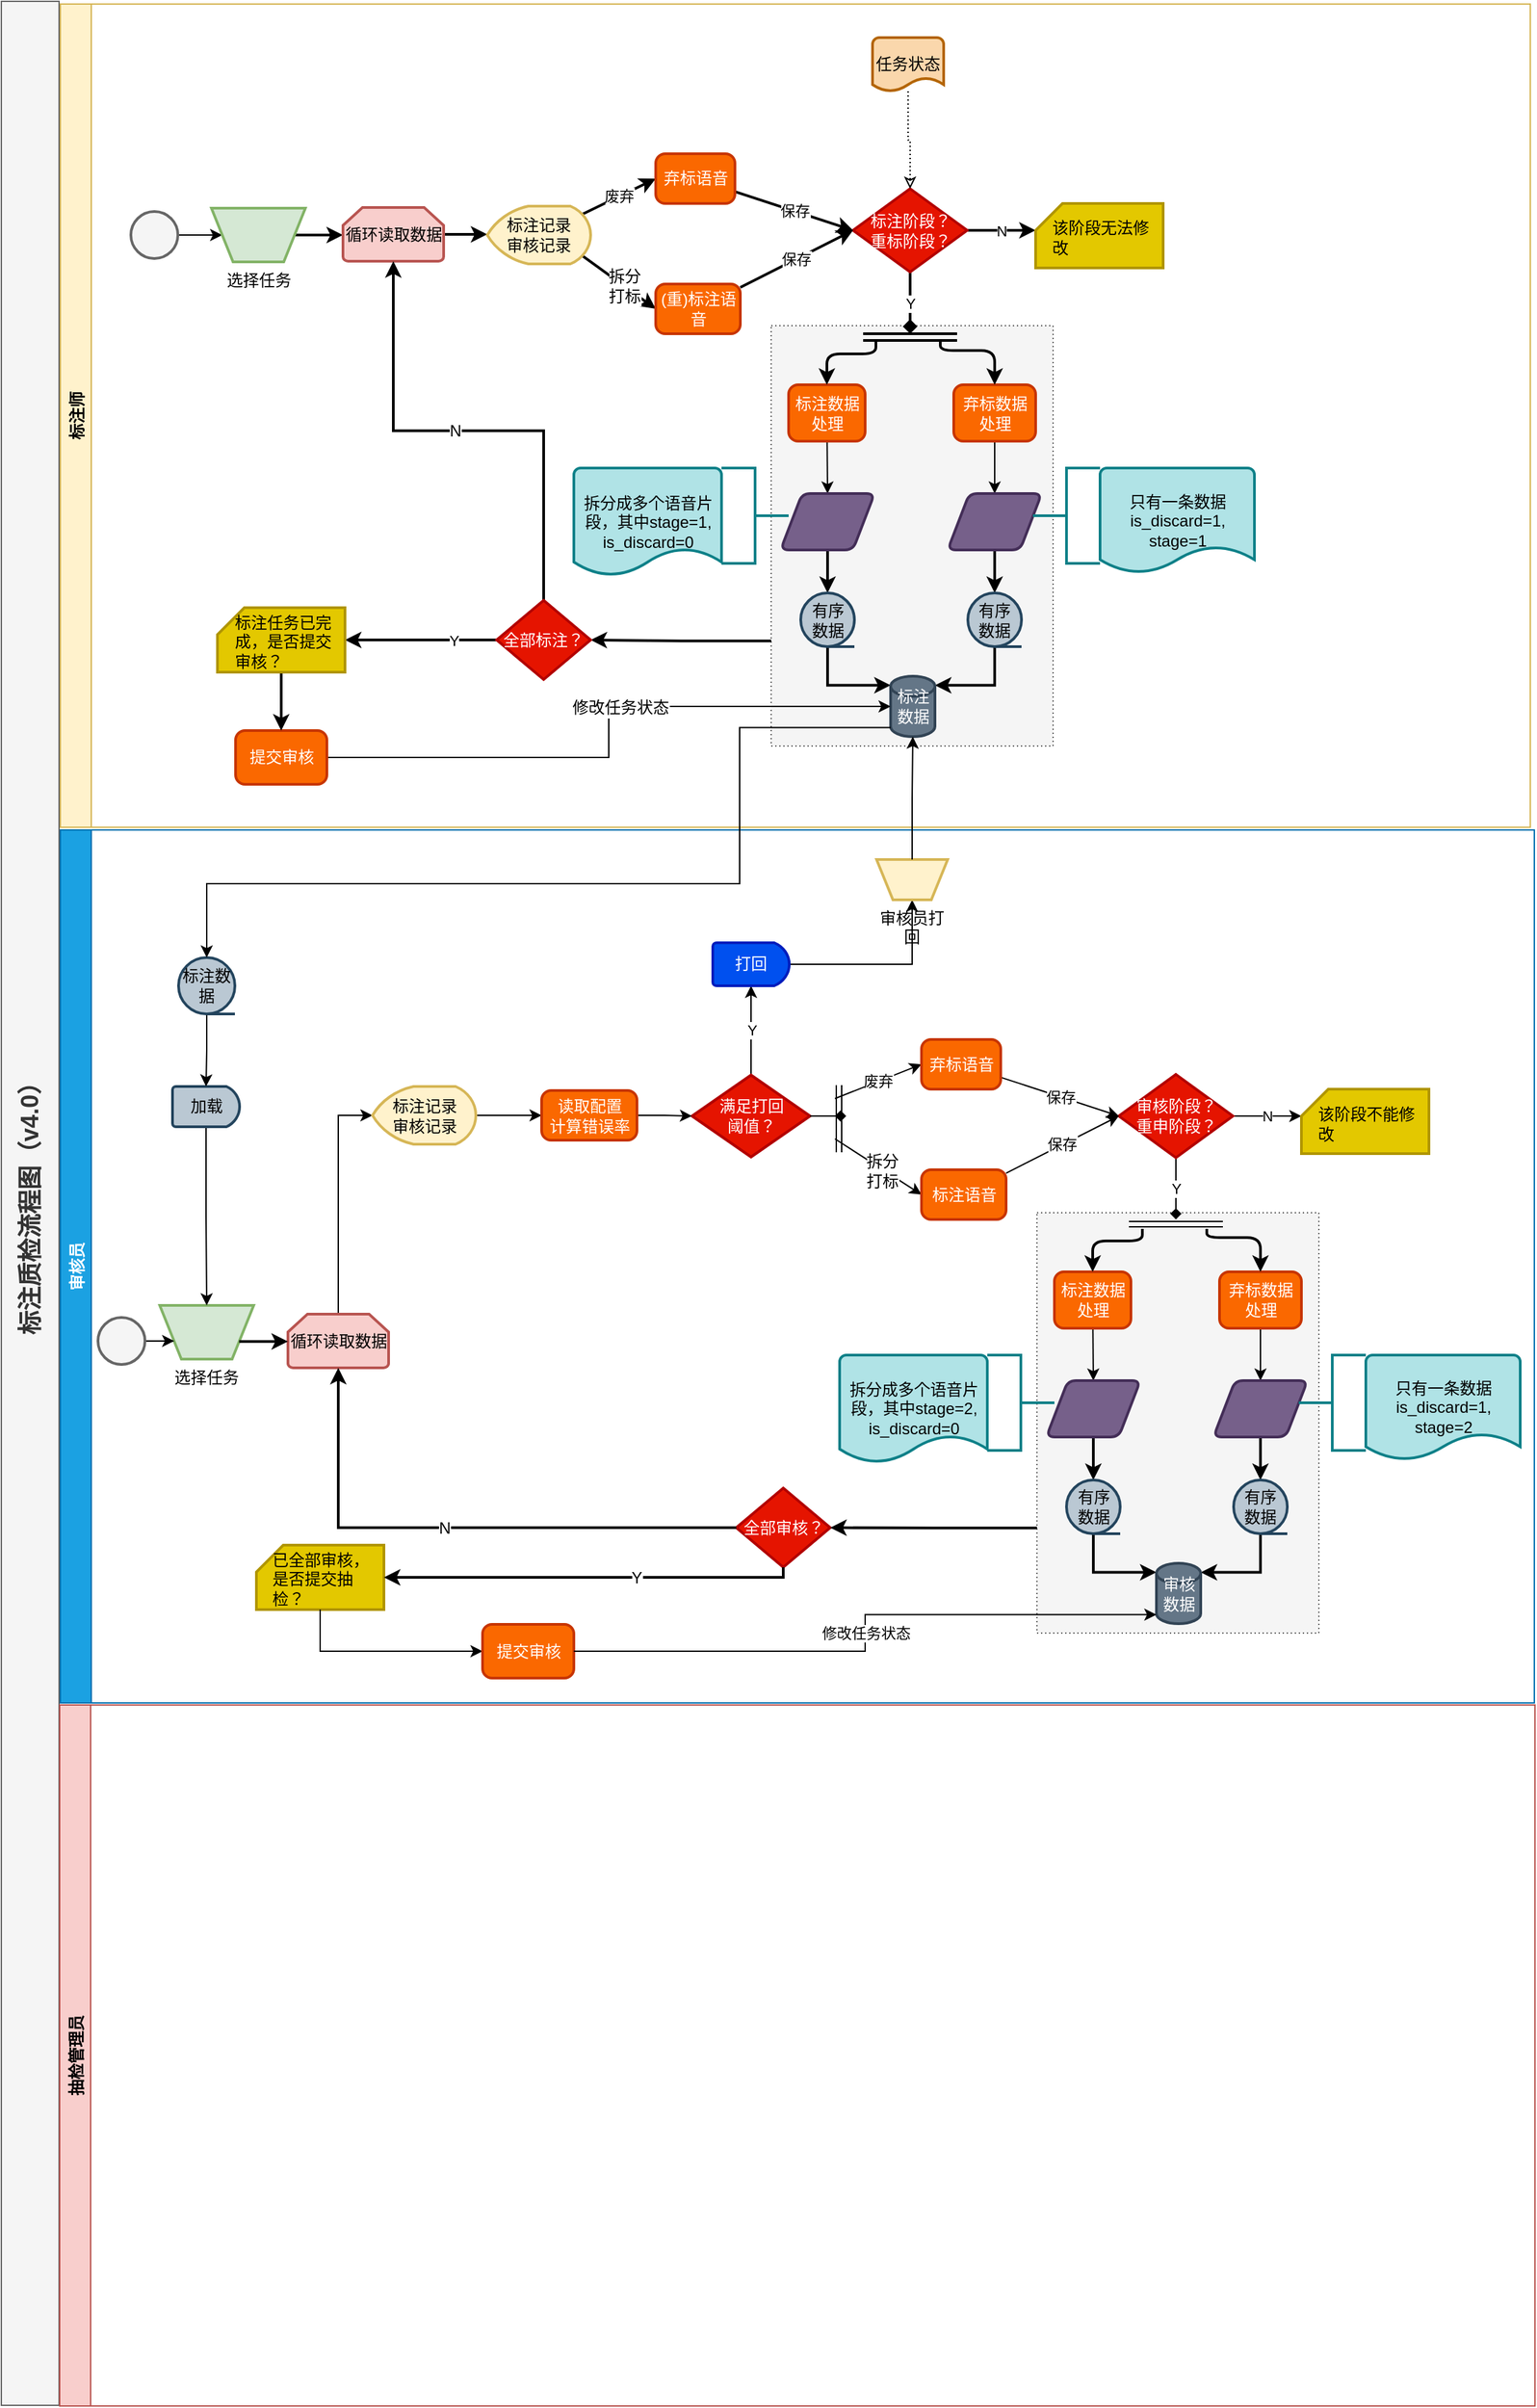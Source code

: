 <mxfile version="11.3.2" type="github" pages="1"><diagram id="u58Il5LebJj5SQy6znpF" name="第 1 页"><mxGraphModel dx="1412" dy="2069" grid="1" gridSize="10" guides="1" tooltips="1" connect="1" arrows="1" fold="1" page="1" pageScale="1" pageWidth="827" pageHeight="1169" math="0" shadow="0"><root><mxCell id="0"/><mxCell id="1" parent="0"/><mxCell id="zQAhxZt7NQ1w7nsfqlbU-1" value="标注师" style="swimlane;fillColor=#fff2cc;strokeColor=#d6b656;rotation=-90;" vertex="1" parent="1"><mxGeometry x="385" y="-326" width="613" height="1095" as="geometry"/></mxCell><mxCell id="zQAhxZt7NQ1w7nsfqlbU-2" value="" style="rounded=0;whiteSpace=wrap;html=1;fillColor=#f5f5f5;strokeColor=#666666;fontColor=#333333;dashed=1;dashPattern=1 2;" vertex="1" parent="zQAhxZt7NQ1w7nsfqlbU-1"><mxGeometry x="288.5" y="480.5" width="210" height="313" as="geometry"/></mxCell><mxCell id="zQAhxZt7NQ1w7nsfqlbU-3" style="edgeStyle=orthogonalEdgeStyle;rounded=0;orthogonalLoop=1;jettySize=auto;html=1;exitX=0;exitY=0.75;exitDx=0;exitDy=0;entryX=1;entryY=0.5;entryDx=0;entryDy=0;entryPerimeter=0;endArrow=classic;endFill=1;strokeWidth=2;" edge="1" parent="zQAhxZt7NQ1w7nsfqlbU-1" source="zQAhxZt7NQ1w7nsfqlbU-2" target="zQAhxZt7NQ1w7nsfqlbU-43"><mxGeometry relative="1" as="geometry"/></mxCell><mxCell id="zQAhxZt7NQ1w7nsfqlbU-4" style="edgeStyle=orthogonalEdgeStyle;rounded=0;orthogonalLoop=1;jettySize=auto;html=1;entryX=0;entryY=0.5;entryDx=0;entryDy=0;" edge="1" parent="zQAhxZt7NQ1w7nsfqlbU-1" source="zQAhxZt7NQ1w7nsfqlbU-5" target="zQAhxZt7NQ1w7nsfqlbU-10"><mxGeometry relative="1" as="geometry"/></mxCell><mxCell id="zQAhxZt7NQ1w7nsfqlbU-5" value="" style="strokeWidth=2;html=1;shape=mxgraph.flowchart.start_2;whiteSpace=wrap;rotation=-90;fillColor=#f5f5f5;strokeColor=#666666;fontColor=#333333;" vertex="1" parent="zQAhxZt7NQ1w7nsfqlbU-1"><mxGeometry x="-188.5" y="395.5" width="35" height="35" as="geometry"/></mxCell><mxCell id="zQAhxZt7NQ1w7nsfqlbU-6" style="rounded=0;orthogonalLoop=1;jettySize=auto;html=1;entryX=0;entryY=0.5;entryDx=0;entryDy=0;exitX=0.92;exitY=0.86;exitDx=0;exitDy=0;exitPerimeter=0;strokeWidth=2;" edge="1" parent="zQAhxZt7NQ1w7nsfqlbU-1" source="zQAhxZt7NQ1w7nsfqlbU-106" target="zQAhxZt7NQ1w7nsfqlbU-17"><mxGeometry relative="1" as="geometry"><mxPoint x="196" y="431.9" as="sourcePoint"/></mxGeometry></mxCell><mxCell id="zQAhxZt7NQ1w7nsfqlbU-7" value="拆分&lt;br&gt;打标" style="text;html=1;resizable=0;points=[];align=center;verticalAlign=middle;labelBackgroundColor=#ffffff;" vertex="1" connectable="0" parent="zQAhxZt7NQ1w7nsfqlbU-6"><mxGeometry x="-0.23" y="-1" relative="1" as="geometry"><mxPoint x="10" y="6.5" as="offset"/></mxGeometry></mxCell><mxCell id="zQAhxZt7NQ1w7nsfqlbU-8" value="废弃" style="edgeStyle=none;rounded=0;orthogonalLoop=1;jettySize=auto;html=1;exitX=0.92;exitY=0.14;exitDx=0;exitDy=0;entryX=0;entryY=0.5;entryDx=0;entryDy=0;exitPerimeter=0;strokeWidth=2;" edge="1" parent="zQAhxZt7NQ1w7nsfqlbU-1" source="zQAhxZt7NQ1w7nsfqlbU-106" target="zQAhxZt7NQ1w7nsfqlbU-19"><mxGeometry relative="1" as="geometry"><mxPoint x="197.5" y="412.5" as="sourcePoint"/></mxGeometry></mxCell><mxCell id="zQAhxZt7NQ1w7nsfqlbU-108" style="edgeStyle=orthogonalEdgeStyle;rounded=0;orthogonalLoop=1;jettySize=auto;html=1;exitX=1;exitY=0.5;exitDx=0;exitDy=0;entryX=0;entryY=0.5;entryDx=0;entryDy=0;entryPerimeter=0;strokeWidth=2;" edge="1" parent="zQAhxZt7NQ1w7nsfqlbU-1" source="zQAhxZt7NQ1w7nsfqlbU-10" target="zQAhxZt7NQ1w7nsfqlbU-38"><mxGeometry relative="1" as="geometry"/></mxCell><mxCell id="zQAhxZt7NQ1w7nsfqlbU-10" value="选择任务" style="verticalLabelPosition=bottom;verticalAlign=top;html=1;strokeWidth=2;shape=trapezoid;perimeter=trapezoidPerimeter;whiteSpace=wrap;size=0.23;arcSize=10;flipV=1;fillColor=#d5e8d4;rotation=0;strokeColor=#82b366;" vertex="1" parent="zQAhxZt7NQ1w7nsfqlbU-1"><mxGeometry x="-128.5" y="393" width="70" height="40" as="geometry"/></mxCell><mxCell id="zQAhxZt7NQ1w7nsfqlbU-11" value="N" style="edgeStyle=orthogonalEdgeStyle;rounded=0;orthogonalLoop=1;jettySize=auto;html=1;entryX=0;entryY=0;entryDx=0;entryDy=20;entryPerimeter=0;strokeWidth=2;" edge="1" parent="zQAhxZt7NQ1w7nsfqlbU-1" source="zQAhxZt7NQ1w7nsfqlbU-13" target="zQAhxZt7NQ1w7nsfqlbU-14"><mxGeometry relative="1" as="geometry"/></mxCell><mxCell id="zQAhxZt7NQ1w7nsfqlbU-12" value="Y" style="edgeStyle=none;rounded=0;orthogonalLoop=1;jettySize=auto;html=1;exitX=0.5;exitY=1;exitDx=0;exitDy=0;exitPerimeter=0;entryX=0.5;entryY=0;entryDx=0;entryDy=0;endArrow=diamond;endFill=1;strokeWidth=2;" edge="1" parent="zQAhxZt7NQ1w7nsfqlbU-1" source="zQAhxZt7NQ1w7nsfqlbU-13"><mxGeometry relative="1" as="geometry"><mxPoint x="392" y="486.5" as="targetPoint"/></mxGeometry></mxCell><mxCell id="zQAhxZt7NQ1w7nsfqlbU-13" value="标注阶段？&lt;br&gt;重标阶段？" style="strokeWidth=2;html=1;shape=mxgraph.flowchart.decision;whiteSpace=wrap;fillColor=#e51400;strokeColor=#B20000;fontColor=#ffffff;" vertex="1" parent="zQAhxZt7NQ1w7nsfqlbU-1"><mxGeometry x="349.5" y="378.5" width="85" height="62" as="geometry"/></mxCell><mxCell id="zQAhxZt7NQ1w7nsfqlbU-14" value="" style="verticalLabelPosition=bottom;verticalAlign=top;html=1;strokeWidth=2;shape=card;whiteSpace=wrap;size=20;arcSize=12;fillColor=#e3c800;strokeColor=#B09500;fontColor=#ffffff;" vertex="1" parent="zQAhxZt7NQ1w7nsfqlbU-1"><mxGeometry x="485.5" y="389.5" width="95" height="48" as="geometry"/></mxCell><mxCell id="zQAhxZt7NQ1w7nsfqlbU-15" value="该阶段无法修改" style="text;html=1;strokeColor=none;fillColor=none;align=left;verticalAlign=middle;whiteSpace=wrap;rounded=0;" vertex="1" parent="zQAhxZt7NQ1w7nsfqlbU-1"><mxGeometry x="495.5" y="405" width="75" height="20" as="geometry"/></mxCell><mxCell id="zQAhxZt7NQ1w7nsfqlbU-16" value="保存" style="edgeStyle=none;rounded=0;orthogonalLoop=1;jettySize=auto;html=1;entryX=0;entryY=0.5;entryDx=0;entryDy=0;entryPerimeter=0;strokeWidth=2;" edge="1" parent="zQAhxZt7NQ1w7nsfqlbU-1" source="zQAhxZt7NQ1w7nsfqlbU-17" target="zQAhxZt7NQ1w7nsfqlbU-13"><mxGeometry relative="1" as="geometry"/></mxCell><mxCell id="zQAhxZt7NQ1w7nsfqlbU-17" value="(重)标注语音" style="rounded=1;whiteSpace=wrap;html=1;absoluteArcSize=1;arcSize=14;strokeWidth=2;fillColor=#fa6800;strokeColor=#C73500;fontColor=#ffffff;" vertex="1" parent="zQAhxZt7NQ1w7nsfqlbU-1"><mxGeometry x="202.5" y="449.5" width="63" height="37" as="geometry"/></mxCell><mxCell id="zQAhxZt7NQ1w7nsfqlbU-18" value="保存" style="edgeStyle=none;rounded=0;orthogonalLoop=1;jettySize=auto;html=1;entryX=0;entryY=0.5;entryDx=0;entryDy=0;entryPerimeter=0;strokeWidth=2;" edge="1" parent="zQAhxZt7NQ1w7nsfqlbU-1" source="zQAhxZt7NQ1w7nsfqlbU-19" target="zQAhxZt7NQ1w7nsfqlbU-13"><mxGeometry relative="1" as="geometry"><mxPoint x="342.5" y="405.5" as="targetPoint"/></mxGeometry></mxCell><mxCell id="zQAhxZt7NQ1w7nsfqlbU-19" value="弃标语音" style="rounded=1;whiteSpace=wrap;html=1;absoluteArcSize=1;arcSize=14;strokeWidth=2;fillColor=#fa6800;strokeColor=#C73500;fontColor=#ffffff;" vertex="1" parent="zQAhxZt7NQ1w7nsfqlbU-1"><mxGeometry x="202.5" y="352.5" width="59" height="37" as="geometry"/></mxCell><mxCell id="zQAhxZt7NQ1w7nsfqlbU-20" value="" style="shape=link;html=1;strokeWidth=2;" edge="1" parent="zQAhxZt7NQ1w7nsfqlbU-1"><mxGeometry width="50" height="50" relative="1" as="geometry"><mxPoint x="357" y="489" as="sourcePoint"/><mxPoint x="427" y="489" as="targetPoint"/></mxGeometry></mxCell><mxCell id="zQAhxZt7NQ1w7nsfqlbU-21" style="edgeStyle=none;rounded=0;orthogonalLoop=1;jettySize=auto;html=1;entryX=0.5;entryY=0;entryDx=0;entryDy=0;endArrow=classic;endFill=1;" edge="1" parent="zQAhxZt7NQ1w7nsfqlbU-1" source="zQAhxZt7NQ1w7nsfqlbU-22" target="zQAhxZt7NQ1w7nsfqlbU-26"><mxGeometry relative="1" as="geometry"/></mxCell><mxCell id="zQAhxZt7NQ1w7nsfqlbU-22" value="标注数据处理" style="rounded=1;whiteSpace=wrap;html=1;absoluteArcSize=1;arcSize=14;strokeWidth=2;fillColor=#fa6800;strokeColor=#C73500;fontColor=#ffffff;" vertex="1" parent="zQAhxZt7NQ1w7nsfqlbU-1"><mxGeometry x="301.5" y="524.5" width="57" height="42" as="geometry"/></mxCell><mxCell id="zQAhxZt7NQ1w7nsfqlbU-23" style="edgeStyle=none;rounded=0;orthogonalLoop=1;jettySize=auto;html=1;entryX=0.5;entryY=0;entryDx=0;entryDy=0;endArrow=classic;endFill=1;" edge="1" parent="zQAhxZt7NQ1w7nsfqlbU-1" source="zQAhxZt7NQ1w7nsfqlbU-24" target="zQAhxZt7NQ1w7nsfqlbU-28"><mxGeometry relative="1" as="geometry"/></mxCell><mxCell id="zQAhxZt7NQ1w7nsfqlbU-24" value="弃标数据处理" style="rounded=1;whiteSpace=wrap;html=1;absoluteArcSize=1;arcSize=14;strokeWidth=2;fillColor=#fa6800;strokeColor=#C73500;fontColor=#ffffff;" vertex="1" parent="zQAhxZt7NQ1w7nsfqlbU-1"><mxGeometry x="424.5" y="524.5" width="61" height="42" as="geometry"/></mxCell><mxCell id="zQAhxZt7NQ1w7nsfqlbU-25" style="edgeStyle=orthogonalEdgeStyle;rounded=0;orthogonalLoop=1;jettySize=auto;html=1;endArrow=classic;endFill=1;strokeWidth=2;" edge="1" parent="zQAhxZt7NQ1w7nsfqlbU-1" source="zQAhxZt7NQ1w7nsfqlbU-26" target="zQAhxZt7NQ1w7nsfqlbU-34"><mxGeometry relative="1" as="geometry"/></mxCell><mxCell id="zQAhxZt7NQ1w7nsfqlbU-26" value="" style="verticalLabelPosition=bottom;verticalAlign=top;html=1;strokeWidth=2;shape=parallelogram;perimeter=parallelogramPerimeter;whiteSpace=wrap;rounded=1;arcSize=12;size=0.23;fillColor=#76608a;strokeColor=#432D57;fontColor=#ffffff;" vertex="1" parent="zQAhxZt7NQ1w7nsfqlbU-1"><mxGeometry x="295.5" y="605.5" width="70" height="42" as="geometry"/></mxCell><mxCell id="zQAhxZt7NQ1w7nsfqlbU-27" style="edgeStyle=orthogonalEdgeStyle;rounded=0;orthogonalLoop=1;jettySize=auto;html=1;endArrow=classic;endFill=1;strokeWidth=2;" edge="1" parent="zQAhxZt7NQ1w7nsfqlbU-1" source="zQAhxZt7NQ1w7nsfqlbU-28" target="zQAhxZt7NQ1w7nsfqlbU-36"><mxGeometry relative="1" as="geometry"/></mxCell><mxCell id="zQAhxZt7NQ1w7nsfqlbU-28" value="" style="verticalLabelPosition=bottom;verticalAlign=top;html=1;strokeWidth=2;shape=parallelogram;perimeter=parallelogramPerimeter;whiteSpace=wrap;rounded=1;arcSize=12;size=0.23;fillColor=#76608a;strokeColor=#432D57;fontColor=#ffffff;" vertex="1" parent="zQAhxZt7NQ1w7nsfqlbU-1"><mxGeometry x="420" y="605.5" width="70" height="42" as="geometry"/></mxCell><mxCell id="zQAhxZt7NQ1w7nsfqlbU-29" value="" style="strokeWidth=2;html=1;shape=mxgraph.flowchart.annotation_2;align=left;pointerEvents=1;fillColor=#b0e3e6;strokeColor=#0e8088;" vertex="1" parent="zQAhxZt7NQ1w7nsfqlbU-1"><mxGeometry x="483.5" y="586.5" width="50" height="71" as="geometry"/></mxCell><mxCell id="zQAhxZt7NQ1w7nsfqlbU-30" value="只有一条数据&lt;br&gt;is_discard=1,&lt;br&gt;stage=1" style="strokeWidth=2;html=1;shape=mxgraph.flowchart.document2;whiteSpace=wrap;size=0.25;fillColor=#b0e3e6;strokeColor=#0e8088;" vertex="1" parent="zQAhxZt7NQ1w7nsfqlbU-1"><mxGeometry x="533.5" y="586.5" width="115" height="78" as="geometry"/></mxCell><mxCell id="zQAhxZt7NQ1w7nsfqlbU-31" value="" style="strokeWidth=2;html=1;shape=mxgraph.flowchart.annotation_2;align=left;pointerEvents=1;fillColor=#b0e3e6;rotation=180;strokeColor=#0e8088;" vertex="1" parent="zQAhxZt7NQ1w7nsfqlbU-1"><mxGeometry x="251.5" y="586.5" width="50" height="71" as="geometry"/></mxCell><mxCell id="zQAhxZt7NQ1w7nsfqlbU-32" value="拆分成多个语音片段，其中stage=1,&lt;br&gt;is_discard=0" style="strokeWidth=2;html=1;shape=mxgraph.flowchart.document2;whiteSpace=wrap;size=0.25;fillColor=#b0e3e6;strokeColor=#0e8088;" vertex="1" parent="zQAhxZt7NQ1w7nsfqlbU-1"><mxGeometry x="141.5" y="586.5" width="110" height="80" as="geometry"/></mxCell><mxCell id="zQAhxZt7NQ1w7nsfqlbU-33" style="edgeStyle=orthogonalEdgeStyle;rounded=0;orthogonalLoop=1;jettySize=auto;html=1;entryX=0;entryY=0.15;entryDx=0;entryDy=0;entryPerimeter=0;endArrow=classic;endFill=1;strokeWidth=2;exitX=0.5;exitY=1;exitDx=0;exitDy=0;exitPerimeter=0;" edge="1" parent="zQAhxZt7NQ1w7nsfqlbU-1" source="zQAhxZt7NQ1w7nsfqlbU-34" target="zQAhxZt7NQ1w7nsfqlbU-37"><mxGeometry relative="1" as="geometry"/></mxCell><mxCell id="zQAhxZt7NQ1w7nsfqlbU-34" value="有序&lt;br&gt;数据" style="strokeWidth=2;html=1;shape=mxgraph.flowchart.sequential_data;whiteSpace=wrap;fillColor=#bac8d3;strokeColor=#23445d;" vertex="1" parent="zQAhxZt7NQ1w7nsfqlbU-1"><mxGeometry x="310.5" y="679.5" width="40" height="40" as="geometry"/></mxCell><mxCell id="zQAhxZt7NQ1w7nsfqlbU-35" style="edgeStyle=orthogonalEdgeStyle;rounded=0;orthogonalLoop=1;jettySize=auto;html=1;entryX=1;entryY=0.15;entryDx=0;entryDy=0;entryPerimeter=0;endArrow=classic;endFill=1;strokeWidth=2;exitX=0.5;exitY=1;exitDx=0;exitDy=0;exitPerimeter=0;" edge="1" parent="zQAhxZt7NQ1w7nsfqlbU-1" source="zQAhxZt7NQ1w7nsfqlbU-36" target="zQAhxZt7NQ1w7nsfqlbU-37"><mxGeometry relative="1" as="geometry"/></mxCell><mxCell id="zQAhxZt7NQ1w7nsfqlbU-36" value="有序&lt;br&gt;数据" style="strokeWidth=2;html=1;shape=mxgraph.flowchart.sequential_data;whiteSpace=wrap;fillColor=#bac8d3;strokeColor=#23445d;" vertex="1" parent="zQAhxZt7NQ1w7nsfqlbU-1"><mxGeometry x="435" y="679.5" width="40" height="40" as="geometry"/></mxCell><mxCell id="zQAhxZt7NQ1w7nsfqlbU-37" value="标注数据" style="strokeWidth=2;html=1;shape=mxgraph.flowchart.database;whiteSpace=wrap;fillColor=#647687;strokeColor=#314354;fontColor=#ffffff;" vertex="1" parent="zQAhxZt7NQ1w7nsfqlbU-1"><mxGeometry x="377.5" y="741.5" width="33" height="45" as="geometry"/></mxCell><mxCell id="zQAhxZt7NQ1w7nsfqlbU-109" style="edgeStyle=orthogonalEdgeStyle;rounded=0;orthogonalLoop=1;jettySize=auto;html=1;exitX=1;exitY=0.5;exitDx=0;exitDy=0;exitPerimeter=0;entryX=0;entryY=0.5;entryDx=0;entryDy=0;entryPerimeter=0;strokeWidth=2;" edge="1" parent="zQAhxZt7NQ1w7nsfqlbU-1" source="zQAhxZt7NQ1w7nsfqlbU-38" target="zQAhxZt7NQ1w7nsfqlbU-106"><mxGeometry relative="1" as="geometry"/></mxCell><mxCell id="zQAhxZt7NQ1w7nsfqlbU-38" value="循环读取数据" style="strokeWidth=2;html=1;shape=mxgraph.flowchart.loop_limit;whiteSpace=wrap;fillColor=#f8cecc;strokeColor=#b85450;" vertex="1" parent="zQAhxZt7NQ1w7nsfqlbU-1"><mxGeometry x="-30.5" y="392.5" width="75" height="40" as="geometry"/></mxCell><mxCell id="zQAhxZt7NQ1w7nsfqlbU-39" value="" style="endArrow=classic;html=1;edgeStyle=orthogonalEdgeStyle;entryX=0.5;entryY=0;entryDx=0;entryDy=0;strokeWidth=2;" edge="1" parent="zQAhxZt7NQ1w7nsfqlbU-1" target="zQAhxZt7NQ1w7nsfqlbU-22"><mxGeometry width="50" height="50" relative="1" as="geometry"><mxPoint x="366.5" y="491.5" as="sourcePoint"/><mxPoint x="232" y="511.5" as="targetPoint"/><Array as="points"><mxPoint x="366.5" y="501.5"/><mxPoint x="330.5" y="501.5"/></Array></mxGeometry></mxCell><mxCell id="zQAhxZt7NQ1w7nsfqlbU-40" style="edgeStyle=orthogonalEdgeStyle;rounded=0;orthogonalLoop=1;jettySize=auto;html=1;entryX=0.5;entryY=1;entryDx=0;entryDy=0;entryPerimeter=0;endArrow=classic;endFill=1;strokeWidth=2;exitX=0.5;exitY=0;exitDx=0;exitDy=0;exitPerimeter=0;" edge="1" parent="zQAhxZt7NQ1w7nsfqlbU-1" source="zQAhxZt7NQ1w7nsfqlbU-43" target="zQAhxZt7NQ1w7nsfqlbU-38"><mxGeometry relative="1" as="geometry"/></mxCell><mxCell id="zQAhxZt7NQ1w7nsfqlbU-41" value="N" style="text;html=1;resizable=0;points=[];align=center;verticalAlign=middle;labelBackgroundColor=#ffffff;" vertex="1" connectable="0" parent="zQAhxZt7NQ1w7nsfqlbU-40"><mxGeometry y="-10" relative="1" as="geometry"><mxPoint x="-10" y="10" as="offset"/></mxGeometry></mxCell><mxCell id="zQAhxZt7NQ1w7nsfqlbU-42" value="Y" style="edgeStyle=orthogonalEdgeStyle;rounded=0;orthogonalLoop=1;jettySize=auto;html=1;exitX=0;exitY=0.5;exitDx=0;exitDy=0;exitPerimeter=0;entryX=1;entryY=0.5;entryDx=0;entryDy=0;endArrow=classic;endFill=1;strokeWidth=2;entryPerimeter=0;" edge="1" parent="zQAhxZt7NQ1w7nsfqlbU-1" source="zQAhxZt7NQ1w7nsfqlbU-43" target="zQAhxZt7NQ1w7nsfqlbU-48"><mxGeometry x="-0.429" relative="1" as="geometry"><mxPoint as="offset"/></mxGeometry></mxCell><mxCell id="zQAhxZt7NQ1w7nsfqlbU-43" value="全部标注？" style="strokeWidth=2;html=1;shape=mxgraph.flowchart.decision;whiteSpace=wrap;fillColor=#e51400;strokeColor=#B20000;fontColor=#ffffff;" vertex="1" parent="zQAhxZt7NQ1w7nsfqlbU-1"><mxGeometry x="84" y="685" width="70" height="59" as="geometry"/></mxCell><mxCell id="zQAhxZt7NQ1w7nsfqlbU-44" value="" style="endArrow=classic;html=1;entryX=0.5;entryY=0;entryDx=0;entryDy=0;edgeStyle=orthogonalEdgeStyle;strokeWidth=2;" edge="1" parent="zQAhxZt7NQ1w7nsfqlbU-1" target="zQAhxZt7NQ1w7nsfqlbU-24"><mxGeometry width="50" height="50" relative="1" as="geometry"><mxPoint x="414.5" y="491.5" as="sourcePoint"/><mxPoint x="616" y="503.5" as="targetPoint"/><Array as="points"><mxPoint x="414.5" y="499"/><mxPoint x="455.5" y="499"/></Array></mxGeometry></mxCell><mxCell id="zQAhxZt7NQ1w7nsfqlbU-130" style="edgeStyle=orthogonalEdgeStyle;rounded=0;orthogonalLoop=1;jettySize=auto;html=1;entryX=0;entryY=0.5;entryDx=0;entryDy=0;entryPerimeter=0;endArrow=classic;endFill=1;strokeWidth=1;" edge="1" parent="zQAhxZt7NQ1w7nsfqlbU-1" source="zQAhxZt7NQ1w7nsfqlbU-46" target="zQAhxZt7NQ1w7nsfqlbU-37"><mxGeometry relative="1" as="geometry"/></mxCell><mxCell id="zQAhxZt7NQ1w7nsfqlbU-145" value="修改任务状态" style="text;html=1;resizable=0;points=[];align=center;verticalAlign=middle;labelBackgroundColor=#ffffff;" vertex="1" connectable="0" parent="zQAhxZt7NQ1w7nsfqlbU-130"><mxGeometry x="0.115" y="-1" relative="1" as="geometry"><mxPoint x="1" as="offset"/></mxGeometry></mxCell><mxCell id="zQAhxZt7NQ1w7nsfqlbU-46" value="提交审核" style="rounded=1;whiteSpace=wrap;html=1;absoluteArcSize=1;arcSize=14;strokeWidth=2;fillColor=#fa6800;strokeColor=#C73500;fontColor=#ffffff;" vertex="1" parent="zQAhxZt7NQ1w7nsfqlbU-1"><mxGeometry x="-110.5" y="782" width="68" height="40" as="geometry"/></mxCell><mxCell id="zQAhxZt7NQ1w7nsfqlbU-47" style="edgeStyle=orthogonalEdgeStyle;rounded=0;orthogonalLoop=1;jettySize=auto;html=1;entryX=0.5;entryY=0;entryDx=0;entryDy=0;endArrow=classic;endFill=1;strokeWidth=2;" edge="1" parent="zQAhxZt7NQ1w7nsfqlbU-1" source="zQAhxZt7NQ1w7nsfqlbU-48" target="zQAhxZt7NQ1w7nsfqlbU-46"><mxGeometry relative="1" as="geometry"/></mxCell><mxCell id="zQAhxZt7NQ1w7nsfqlbU-48" value="" style="verticalLabelPosition=bottom;verticalAlign=top;html=1;strokeWidth=2;shape=card;whiteSpace=wrap;size=20;arcSize=12;fillColor=#e3c800;strokeColor=#B09500;fontColor=#ffffff;" vertex="1" parent="zQAhxZt7NQ1w7nsfqlbU-1"><mxGeometry x="-124" y="690.5" width="95" height="48" as="geometry"/></mxCell><mxCell id="zQAhxZt7NQ1w7nsfqlbU-49" value="标注任务已完成，是否提交审核？" style="text;html=1;strokeColor=none;fillColor=none;align=left;verticalAlign=middle;whiteSpace=wrap;rounded=0;" vertex="1" parent="zQAhxZt7NQ1w7nsfqlbU-1"><mxGeometry x="-113" y="706" width="75" height="20" as="geometry"/></mxCell><mxCell id="zQAhxZt7NQ1w7nsfqlbU-106" value="标注记录&lt;br&gt;审核记录" style="strokeWidth=2;html=1;shape=mxgraph.flowchart.display;whiteSpace=wrap;fillColor=#fff2cc;strokeColor=#d6b656;" vertex="1" parent="zQAhxZt7NQ1w7nsfqlbU-1"><mxGeometry x="77" y="391.5" width="77" height="43" as="geometry"/></mxCell><mxCell id="zQAhxZt7NQ1w7nsfqlbU-50" value="审核员" style="swimlane;fillColor=#1ba1e2;strokeColor=#006EAF;rotation=-90;fontColor=#ffffff;" vertex="1" parent="1"><mxGeometry x="368" y="306" width="650" height="1098" as="geometry"/></mxCell><mxCell id="zQAhxZt7NQ1w7nsfqlbU-52" value="" style="verticalLabelPosition=bottom;verticalAlign=top;html=1;strokeWidth=2;shape=card;whiteSpace=wrap;size=20;arcSize=12;fillColor=#e3c800;strokeColor=#B09500;fontColor=#ffffff;" vertex="1" parent="zQAhxZt7NQ1w7nsfqlbU-50"><mxGeometry x="-78" y="756.5" width="95" height="48" as="geometry"/></mxCell><mxCell id="zQAhxZt7NQ1w7nsfqlbU-143" style="edgeStyle=orthogonalEdgeStyle;rounded=0;orthogonalLoop=1;jettySize=auto;html=1;entryX=0;entryY=0.5;entryDx=0;entryDy=0;endArrow=classic;endFill=1;strokeWidth=1;exitX=0.5;exitY=1;exitDx=0;exitDy=0;exitPerimeter=0;" edge="1" parent="zQAhxZt7NQ1w7nsfqlbU-50" source="zQAhxZt7NQ1w7nsfqlbU-52" target="zQAhxZt7NQ1w7nsfqlbU-141"><mxGeometry relative="1" as="geometry"/></mxCell><mxCell id="zQAhxZt7NQ1w7nsfqlbU-53" value="已全部审核，是否提交抽检？" style="text;html=1;strokeColor=none;fillColor=none;align=left;verticalAlign=middle;whiteSpace=wrap;rounded=0;" vertex="1" parent="zQAhxZt7NQ1w7nsfqlbU-50"><mxGeometry x="-68" y="772" width="75" height="20" as="geometry"/></mxCell><mxCell id="zQAhxZt7NQ1w7nsfqlbU-116" style="edgeStyle=orthogonalEdgeStyle;rounded=0;orthogonalLoop=1;jettySize=auto;html=1;entryX=0;entryY=0.5;entryDx=0;entryDy=0;entryPerimeter=0;endArrow=classic;endFill=1;strokeWidth=1;exitX=0.5;exitY=0;exitDx=0;exitDy=0;exitPerimeter=0;" edge="1" parent="zQAhxZt7NQ1w7nsfqlbU-50" source="zQAhxZt7NQ1w7nsfqlbU-90" target="zQAhxZt7NQ1w7nsfqlbU-112"><mxGeometry relative="1" as="geometry"/></mxCell><mxCell id="zQAhxZt7NQ1w7nsfqlbU-90" value="循环读取数据" style="strokeWidth=2;html=1;shape=mxgraph.flowchart.loop_limit;whiteSpace=wrap;fillColor=#f8cecc;strokeColor=#b85450;" vertex="1" parent="zQAhxZt7NQ1w7nsfqlbU-50"><mxGeometry x="-54.5" y="584.5" width="75" height="40" as="geometry"/></mxCell><mxCell id="zQAhxZt7NQ1w7nsfqlbU-117" style="edgeStyle=orthogonalEdgeStyle;rounded=0;orthogonalLoop=1;jettySize=auto;html=1;exitX=1;exitY=0.5;exitDx=0;exitDy=0;exitPerimeter=0;entryX=0;entryY=0.5;entryDx=0;entryDy=0;endArrow=classic;endFill=1;strokeWidth=1;" edge="1" parent="zQAhxZt7NQ1w7nsfqlbU-50" source="zQAhxZt7NQ1w7nsfqlbU-112" target="zQAhxZt7NQ1w7nsfqlbU-114"><mxGeometry relative="1" as="geometry"/></mxCell><mxCell id="zQAhxZt7NQ1w7nsfqlbU-112" value="标注记录&lt;br&gt;审核记录" style="strokeWidth=2;html=1;shape=mxgraph.flowchart.display;whiteSpace=wrap;fillColor=#fff2cc;strokeColor=#d6b656;" vertex="1" parent="zQAhxZt7NQ1w7nsfqlbU-50"><mxGeometry x="8.5" y="415" width="77" height="43" as="geometry"/></mxCell><mxCell id="zQAhxZt7NQ1w7nsfqlbU-119" value="Y" style="edgeStyle=orthogonalEdgeStyle;rounded=0;orthogonalLoop=1;jettySize=auto;html=1;exitX=0.5;exitY=0;exitDx=0;exitDy=0;exitPerimeter=0;entryX=0.5;entryY=1;entryDx=0;entryDy=0;entryPerimeter=0;endArrow=classic;endFill=1;strokeWidth=1;" edge="1" parent="zQAhxZt7NQ1w7nsfqlbU-50" source="zQAhxZt7NQ1w7nsfqlbU-113" target="zQAhxZt7NQ1w7nsfqlbU-125"><mxGeometry relative="1" as="geometry"><mxPoint x="291" y="365" as="targetPoint"/></mxGeometry></mxCell><mxCell id="zQAhxZt7NQ1w7nsfqlbU-113" value="满足打回&lt;br&gt;阈值？" style="strokeWidth=2;html=1;shape=mxgraph.flowchart.decision;whiteSpace=wrap;fillColor=#e51400;strokeColor=#B20000;fontColor=#ffffff;" vertex="1" parent="zQAhxZt7NQ1w7nsfqlbU-50"><mxGeometry x="246.5" y="406.5" width="88" height="61" as="geometry"/></mxCell><mxCell id="zQAhxZt7NQ1w7nsfqlbU-115" style="edgeStyle=orthogonalEdgeStyle;rounded=0;orthogonalLoop=1;jettySize=auto;html=1;exitX=1;exitY=0.5;exitDx=0;exitDy=0;entryX=0;entryY=0.5;entryDx=0;entryDy=0;entryPerimeter=0;endArrow=classic;endFill=1;strokeWidth=1;" edge="1" parent="zQAhxZt7NQ1w7nsfqlbU-50" source="zQAhxZt7NQ1w7nsfqlbU-114" target="zQAhxZt7NQ1w7nsfqlbU-113"><mxGeometry relative="1" as="geometry"/></mxCell><mxCell id="zQAhxZt7NQ1w7nsfqlbU-114" value="读取配置&lt;br&gt;计算错误率" style="rounded=1;whiteSpace=wrap;html=1;absoluteArcSize=1;arcSize=14;strokeWidth=2;fillColor=#fa6800;strokeColor=#C73500;fontColor=#ffffff;" vertex="1" parent="zQAhxZt7NQ1w7nsfqlbU-50"><mxGeometry x="134.5" y="418" width="71" height="37" as="geometry"/></mxCell><mxCell id="zQAhxZt7NQ1w7nsfqlbU-62" value="选择任务" style="verticalLabelPosition=bottom;verticalAlign=top;html=1;strokeWidth=2;shape=trapezoid;perimeter=trapezoidPerimeter;whiteSpace=wrap;size=0.23;arcSize=10;flipV=1;fillColor=#d5e8d4;rotation=0;strokeColor=#82b366;" vertex="1" parent="zQAhxZt7NQ1w7nsfqlbU-50"><mxGeometry x="-150" y="578" width="70" height="40" as="geometry"/></mxCell><mxCell id="zQAhxZt7NQ1w7nsfqlbU-61" style="edgeStyle=orthogonalEdgeStyle;rounded=0;orthogonalLoop=1;jettySize=auto;html=1;entryX=0;entryY=0.5;entryDx=0;entryDy=0;entryPerimeter=0;endArrow=classic;endFill=1;strokeWidth=2;exitX=1;exitY=0.75;exitDx=0;exitDy=0;" edge="1" parent="zQAhxZt7NQ1w7nsfqlbU-50" source="zQAhxZt7NQ1w7nsfqlbU-62" target="zQAhxZt7NQ1w7nsfqlbU-90"><mxGeometry relative="1" as="geometry"/></mxCell><mxCell id="zQAhxZt7NQ1w7nsfqlbU-132" style="edgeStyle=orthogonalEdgeStyle;rounded=0;orthogonalLoop=1;jettySize=auto;html=1;exitX=0.5;exitY=1;exitDx=0;exitDy=0;exitPerimeter=0;entryX=0;entryY=0.75;entryDx=0;entryDy=0;endArrow=classic;endFill=1;strokeWidth=1;" edge="1" parent="zQAhxZt7NQ1w7nsfqlbU-50" source="zQAhxZt7NQ1w7nsfqlbU-57" target="zQAhxZt7NQ1w7nsfqlbU-62"><mxGeometry relative="1" as="geometry"/></mxCell><mxCell id="zQAhxZt7NQ1w7nsfqlbU-57" value="" style="strokeWidth=2;html=1;shape=mxgraph.flowchart.start_2;whiteSpace=wrap;rotation=-90;fillColor=#f5f5f5;strokeColor=#666666;fontColor=#333333;" vertex="1" parent="zQAhxZt7NQ1w7nsfqlbU-50"><mxGeometry x="-196" y="587" width="35" height="35" as="geometry"/></mxCell><mxCell id="zQAhxZt7NQ1w7nsfqlbU-121" style="edgeStyle=orthogonalEdgeStyle;rounded=0;orthogonalLoop=1;jettySize=auto;html=1;entryX=0.5;entryY=1;entryDx=0;entryDy=0;endArrow=classic;endFill=1;strokeWidth=1;exitX=1;exitY=0.5;exitDx=0;exitDy=0;exitPerimeter=0;" edge="1" parent="zQAhxZt7NQ1w7nsfqlbU-50" source="zQAhxZt7NQ1w7nsfqlbU-125" target="zQAhxZt7NQ1w7nsfqlbU-120"><mxGeometry relative="1" as="geometry"><mxPoint x="260" y="332" as="sourcePoint"/></mxGeometry></mxCell><mxCell id="zQAhxZt7NQ1w7nsfqlbU-120" value="审核员打回" style="verticalLabelPosition=bottom;verticalAlign=top;html=1;strokeWidth=2;shape=trapezoid;perimeter=trapezoidPerimeter;whiteSpace=wrap;size=0.23;arcSize=10;flipV=1;fillColor=#fff2cc;strokeColor=#d6b656;" vertex="1" parent="zQAhxZt7NQ1w7nsfqlbU-50"><mxGeometry x="384" y="246" width="53" height="30" as="geometry"/></mxCell><mxCell id="zQAhxZt7NQ1w7nsfqlbU-125" value="打回" style="strokeWidth=2;html=1;shape=mxgraph.flowchart.delay;whiteSpace=wrap;fillColor=#0050ef;strokeColor=#001DBC;fontColor=#ffffff;" vertex="1" parent="zQAhxZt7NQ1w7nsfqlbU-50"><mxGeometry x="262" y="308" width="57" height="32" as="geometry"/></mxCell><mxCell id="zQAhxZt7NQ1w7nsfqlbU-127" value="" style="shape=link;html=1;endArrow=classic;endFill=1;strokeWidth=1;" edge="1" parent="zQAhxZt7NQ1w7nsfqlbU-50"><mxGeometry width="50" height="50" relative="1" as="geometry"><mxPoint x="356" y="464" as="sourcePoint"/><mxPoint x="356" y="414" as="targetPoint"/></mxGeometry></mxCell><mxCell id="zQAhxZt7NQ1w7nsfqlbU-96" value="全部审核？" style="strokeWidth=2;html=1;shape=mxgraph.flowchart.decision;whiteSpace=wrap;fillColor=#e51400;strokeColor=#B20000;fontColor=#ffffff;" vertex="1" parent="zQAhxZt7NQ1w7nsfqlbU-50"><mxGeometry x="279.5" y="714" width="70" height="59" as="geometry"/></mxCell><mxCell id="zQAhxZt7NQ1w7nsfqlbU-92" style="edgeStyle=orthogonalEdgeStyle;rounded=0;orthogonalLoop=1;jettySize=auto;html=1;entryX=0.5;entryY=1;entryDx=0;entryDy=0;entryPerimeter=0;endArrow=classic;endFill=1;strokeWidth=2;" edge="1" parent="zQAhxZt7NQ1w7nsfqlbU-50" source="zQAhxZt7NQ1w7nsfqlbU-96" target="zQAhxZt7NQ1w7nsfqlbU-90"><mxGeometry relative="1" as="geometry"/></mxCell><mxCell id="zQAhxZt7NQ1w7nsfqlbU-93" value="N" style="text;html=1;resizable=0;points=[];align=center;verticalAlign=middle;labelBackgroundColor=#ffffff;" vertex="1" connectable="0" parent="zQAhxZt7NQ1w7nsfqlbU-92"><mxGeometry y="-10" relative="1" as="geometry"><mxPoint x="-10" y="10" as="offset"/></mxGeometry></mxCell><mxCell id="zQAhxZt7NQ1w7nsfqlbU-94" style="edgeStyle=orthogonalEdgeStyle;rounded=0;orthogonalLoop=1;jettySize=auto;html=1;entryX=1;entryY=0.5;entryDx=0;entryDy=0;entryPerimeter=0;endArrow=classic;endFill=1;strokeWidth=2;exitX=0.5;exitY=1;exitDx=0;exitDy=0;exitPerimeter=0;" edge="1" parent="zQAhxZt7NQ1w7nsfqlbU-50" source="zQAhxZt7NQ1w7nsfqlbU-96" target="zQAhxZt7NQ1w7nsfqlbU-52"><mxGeometry relative="1" as="geometry"><Array as="points"><mxPoint x="315" y="781"/></Array></mxGeometry></mxCell><mxCell id="zQAhxZt7NQ1w7nsfqlbU-95" value="Y" style="text;html=1;resizable=0;points=[];align=center;verticalAlign=middle;labelBackgroundColor=#ffffff;" vertex="1" connectable="0" parent="zQAhxZt7NQ1w7nsfqlbU-94"><mxGeometry x="-0.231" relative="1" as="geometry"><mxPoint as="offset"/></mxGeometry></mxCell><mxCell id="zQAhxZt7NQ1w7nsfqlbU-136" style="edgeStyle=orthogonalEdgeStyle;rounded=0;orthogonalLoop=1;jettySize=auto;html=1;entryX=0.5;entryY=0;entryDx=0;entryDy=0;endArrow=classic;endFill=1;strokeWidth=1;" edge="1" parent="zQAhxZt7NQ1w7nsfqlbU-50" source="zQAhxZt7NQ1w7nsfqlbU-135" target="zQAhxZt7NQ1w7nsfqlbU-62"><mxGeometry relative="1" as="geometry"/></mxCell><mxCell id="zQAhxZt7NQ1w7nsfqlbU-135" value="加载" style="strokeWidth=2;html=1;shape=mxgraph.flowchart.delay;whiteSpace=wrap;fillColor=#bac8d3;strokeColor=#23445d;" vertex="1" parent="zQAhxZt7NQ1w7nsfqlbU-50"><mxGeometry x="-140.5" y="415" width="50" height="30" as="geometry"/></mxCell><mxCell id="zQAhxZt7NQ1w7nsfqlbU-140" style="edgeStyle=orthogonalEdgeStyle;rounded=0;orthogonalLoop=1;jettySize=auto;html=1;entryX=0.5;entryY=0;entryDx=0;entryDy=0;entryPerimeter=0;endArrow=classic;endFill=1;strokeWidth=1;" edge="1" parent="zQAhxZt7NQ1w7nsfqlbU-50" source="zQAhxZt7NQ1w7nsfqlbU-138" target="zQAhxZt7NQ1w7nsfqlbU-135"><mxGeometry relative="1" as="geometry"/></mxCell><mxCell id="zQAhxZt7NQ1w7nsfqlbU-138" value="标注数据" style="strokeWidth=2;html=1;shape=mxgraph.flowchart.sequential_data;whiteSpace=wrap;fillColor=#bac8d3;strokeColor=#23445d;" vertex="1" parent="zQAhxZt7NQ1w7nsfqlbU-50"><mxGeometry x="-136" y="319" width="42" height="42" as="geometry"/></mxCell><mxCell id="zQAhxZt7NQ1w7nsfqlbU-141" value="提交审核" style="rounded=1;whiteSpace=wrap;html=1;absoluteArcSize=1;arcSize=14;strokeWidth=2;fillColor=#fa6800;strokeColor=#C73500;fontColor=#ffffff;" vertex="1" parent="zQAhxZt7NQ1w7nsfqlbU-50"><mxGeometry x="90.5" y="815.5" width="68" height="40" as="geometry"/></mxCell><mxCell id="zQAhxZt7NQ1w7nsfqlbU-54" value="" style="rounded=0;whiteSpace=wrap;html=1;fillColor=#f5f5f5;strokeColor=#666666;fontColor=#333333;dashed=1;dashPattern=1 2;" vertex="1" parent="1"><mxGeometry x="871.5" y="815" width="210" height="313" as="geometry"/></mxCell><mxCell id="zQAhxZt7NQ1w7nsfqlbU-55" style="edgeStyle=orthogonalEdgeStyle;rounded=0;orthogonalLoop=1;jettySize=auto;html=1;exitX=0;exitY=0.75;exitDx=0;exitDy=0;entryX=1;entryY=0.5;entryDx=0;entryDy=0;entryPerimeter=0;endArrow=classic;endFill=1;strokeWidth=2;" edge="1" parent="1" source="zQAhxZt7NQ1w7nsfqlbU-54" target="zQAhxZt7NQ1w7nsfqlbU-96"><mxGeometry relative="1" as="geometry"><mxPoint x="737.5" y="1049.5" as="targetPoint"/></mxGeometry></mxCell><mxCell id="zQAhxZt7NQ1w7nsfqlbU-58" style="rounded=0;orthogonalLoop=1;jettySize=auto;html=1;entryX=0;entryY=0.5;entryDx=0;entryDy=0;" edge="1" parent="1" target="zQAhxZt7NQ1w7nsfqlbU-69"><mxGeometry relative="1" as="geometry"><mxPoint x="721" y="760" as="sourcePoint"/></mxGeometry></mxCell><mxCell id="zQAhxZt7NQ1w7nsfqlbU-59" value="拆分&lt;br&gt;打标" style="text;html=1;resizable=0;points=[];align=center;verticalAlign=middle;labelBackgroundColor=#ffffff;" vertex="1" connectable="0" parent="zQAhxZt7NQ1w7nsfqlbU-58"><mxGeometry x="-0.23" y="-1" relative="1" as="geometry"><mxPoint x="10" y="6.5" as="offset"/></mxGeometry></mxCell><mxCell id="zQAhxZt7NQ1w7nsfqlbU-60" value="废弃" style="edgeStyle=none;rounded=0;orthogonalLoop=1;jettySize=auto;html=1;entryX=0;entryY=0.5;entryDx=0;entryDy=0;" edge="1" parent="1" target="zQAhxZt7NQ1w7nsfqlbU-71"><mxGeometry relative="1" as="geometry"><mxPoint x="721" y="730" as="sourcePoint"/></mxGeometry></mxCell><mxCell id="zQAhxZt7NQ1w7nsfqlbU-63" value="N" style="edgeStyle=orthogonalEdgeStyle;rounded=0;orthogonalLoop=1;jettySize=auto;html=1;entryX=0;entryY=0;entryDx=0;entryDy=20;entryPerimeter=0;" edge="1" parent="1" source="zQAhxZt7NQ1w7nsfqlbU-65" target="zQAhxZt7NQ1w7nsfqlbU-66"><mxGeometry relative="1" as="geometry"/></mxCell><mxCell id="zQAhxZt7NQ1w7nsfqlbU-64" value="Y" style="edgeStyle=none;rounded=0;orthogonalLoop=1;jettySize=auto;html=1;exitX=0.5;exitY=1;exitDx=0;exitDy=0;exitPerimeter=0;entryX=0.5;entryY=0;entryDx=0;entryDy=0;endArrow=diamond;endFill=1;" edge="1" parent="1" source="zQAhxZt7NQ1w7nsfqlbU-65"><mxGeometry relative="1" as="geometry"><mxPoint x="975" y="820" as="targetPoint"/></mxGeometry></mxCell><mxCell id="zQAhxZt7NQ1w7nsfqlbU-65" value="审核阶段？&lt;br&gt;重申阶段？" style="strokeWidth=2;html=1;shape=mxgraph.flowchart.decision;whiteSpace=wrap;fillColor=#e51400;strokeColor=#B20000;fontColor=#ffffff;" vertex="1" parent="1"><mxGeometry x="932.5" y="712" width="85" height="62" as="geometry"/></mxCell><mxCell id="zQAhxZt7NQ1w7nsfqlbU-66" value="" style="verticalLabelPosition=bottom;verticalAlign=top;html=1;strokeWidth=2;shape=card;whiteSpace=wrap;size=20;arcSize=12;fillColor=#e3c800;strokeColor=#B09500;fontColor=#ffffff;" vertex="1" parent="1"><mxGeometry x="1068.5" y="723" width="95" height="48" as="geometry"/></mxCell><mxCell id="zQAhxZt7NQ1w7nsfqlbU-67" value="该阶段不能修改" style="text;html=1;strokeColor=none;fillColor=none;align=left;verticalAlign=middle;whiteSpace=wrap;rounded=0;" vertex="1" parent="1"><mxGeometry x="1078.5" y="738.5" width="75" height="20" as="geometry"/></mxCell><mxCell id="zQAhxZt7NQ1w7nsfqlbU-68" value="保存" style="edgeStyle=none;rounded=0;orthogonalLoop=1;jettySize=auto;html=1;entryX=0;entryY=0.5;entryDx=0;entryDy=0;entryPerimeter=0;" edge="1" parent="1" source="zQAhxZt7NQ1w7nsfqlbU-69" target="zQAhxZt7NQ1w7nsfqlbU-65"><mxGeometry relative="1" as="geometry"/></mxCell><mxCell id="zQAhxZt7NQ1w7nsfqlbU-69" value="标注语音" style="rounded=1;whiteSpace=wrap;html=1;absoluteArcSize=1;arcSize=14;strokeWidth=2;fillColor=#fa6800;strokeColor=#C73500;fontColor=#ffffff;" vertex="1" parent="1"><mxGeometry x="785.5" y="783" width="63" height="37" as="geometry"/></mxCell><mxCell id="zQAhxZt7NQ1w7nsfqlbU-70" value="保存" style="edgeStyle=none;rounded=0;orthogonalLoop=1;jettySize=auto;html=1;entryX=0;entryY=0.5;entryDx=0;entryDy=0;entryPerimeter=0;" edge="1" parent="1" source="zQAhxZt7NQ1w7nsfqlbU-71" target="zQAhxZt7NQ1w7nsfqlbU-65"><mxGeometry relative="1" as="geometry"><mxPoint x="598.5" y="919" as="targetPoint"/></mxGeometry></mxCell><mxCell id="zQAhxZt7NQ1w7nsfqlbU-71" value="弃标语音" style="rounded=1;whiteSpace=wrap;html=1;absoluteArcSize=1;arcSize=14;strokeWidth=2;fillColor=#fa6800;strokeColor=#C73500;fontColor=#ffffff;" vertex="1" parent="1"><mxGeometry x="785.5" y="686" width="59" height="37" as="geometry"/></mxCell><mxCell id="zQAhxZt7NQ1w7nsfqlbU-72" value="" style="shape=link;html=1;" edge="1" parent="1"><mxGeometry width="50" height="50" relative="1" as="geometry"><mxPoint x="940" y="823.5" as="sourcePoint"/><mxPoint x="1010" y="823.5" as="targetPoint"/></mxGeometry></mxCell><mxCell id="zQAhxZt7NQ1w7nsfqlbU-73" style="edgeStyle=none;rounded=0;orthogonalLoop=1;jettySize=auto;html=1;entryX=0.5;entryY=0;entryDx=0;entryDy=0;endArrow=classic;endFill=1;" edge="1" parent="1" source="zQAhxZt7NQ1w7nsfqlbU-74" target="zQAhxZt7NQ1w7nsfqlbU-78"><mxGeometry relative="1" as="geometry"/></mxCell><mxCell id="zQAhxZt7NQ1w7nsfqlbU-74" value="标注数据处理" style="rounded=1;whiteSpace=wrap;html=1;absoluteArcSize=1;arcSize=14;strokeWidth=2;fillColor=#fa6800;strokeColor=#C73500;fontColor=#ffffff;" vertex="1" parent="1"><mxGeometry x="884.5" y="859" width="57" height="42" as="geometry"/></mxCell><mxCell id="zQAhxZt7NQ1w7nsfqlbU-75" style="edgeStyle=none;rounded=0;orthogonalLoop=1;jettySize=auto;html=1;entryX=0.5;entryY=0;entryDx=0;entryDy=0;endArrow=classic;endFill=1;" edge="1" parent="1" source="zQAhxZt7NQ1w7nsfqlbU-76" target="zQAhxZt7NQ1w7nsfqlbU-80"><mxGeometry relative="1" as="geometry"/></mxCell><mxCell id="zQAhxZt7NQ1w7nsfqlbU-76" value="弃标数据处理" style="rounded=1;whiteSpace=wrap;html=1;absoluteArcSize=1;arcSize=14;strokeWidth=2;fillColor=#fa6800;strokeColor=#C73500;fontColor=#ffffff;" vertex="1" parent="1"><mxGeometry x="1007.5" y="859" width="61" height="42" as="geometry"/></mxCell><mxCell id="zQAhxZt7NQ1w7nsfqlbU-77" style="edgeStyle=orthogonalEdgeStyle;rounded=0;orthogonalLoop=1;jettySize=auto;html=1;endArrow=classic;endFill=1;strokeWidth=2;" edge="1" parent="1" source="zQAhxZt7NQ1w7nsfqlbU-78" target="zQAhxZt7NQ1w7nsfqlbU-86"><mxGeometry relative="1" as="geometry"/></mxCell><mxCell id="zQAhxZt7NQ1w7nsfqlbU-78" value="" style="verticalLabelPosition=bottom;verticalAlign=top;html=1;strokeWidth=2;shape=parallelogram;perimeter=parallelogramPerimeter;whiteSpace=wrap;rounded=1;arcSize=12;size=0.23;fillColor=#76608a;strokeColor=#432D57;fontColor=#ffffff;" vertex="1" parent="1"><mxGeometry x="878.5" y="940" width="70" height="42" as="geometry"/></mxCell><mxCell id="zQAhxZt7NQ1w7nsfqlbU-79" style="edgeStyle=orthogonalEdgeStyle;rounded=0;orthogonalLoop=1;jettySize=auto;html=1;endArrow=classic;endFill=1;strokeWidth=2;" edge="1" parent="1" source="zQAhxZt7NQ1w7nsfqlbU-80" target="zQAhxZt7NQ1w7nsfqlbU-88"><mxGeometry relative="1" as="geometry"/></mxCell><mxCell id="zQAhxZt7NQ1w7nsfqlbU-80" value="" style="verticalLabelPosition=bottom;verticalAlign=top;html=1;strokeWidth=2;shape=parallelogram;perimeter=parallelogramPerimeter;whiteSpace=wrap;rounded=1;arcSize=12;size=0.23;fillColor=#76608a;strokeColor=#432D57;fontColor=#ffffff;" vertex="1" parent="1"><mxGeometry x="1003" y="940" width="70" height="42" as="geometry"/></mxCell><mxCell id="zQAhxZt7NQ1w7nsfqlbU-81" value="" style="strokeWidth=2;html=1;shape=mxgraph.flowchart.annotation_2;align=left;pointerEvents=1;fillColor=#b0e3e6;strokeColor=#0e8088;" vertex="1" parent="1"><mxGeometry x="1066.5" y="921" width="50" height="71" as="geometry"/></mxCell><mxCell id="zQAhxZt7NQ1w7nsfqlbU-82" value="只有一条数据&lt;br&gt;is_discard=1,&lt;br&gt;stage=2" style="strokeWidth=2;html=1;shape=mxgraph.flowchart.document2;whiteSpace=wrap;size=0.25;fillColor=#b0e3e6;strokeColor=#0e8088;" vertex="1" parent="1"><mxGeometry x="1116.5" y="921" width="115" height="78" as="geometry"/></mxCell><mxCell id="zQAhxZt7NQ1w7nsfqlbU-83" value="" style="strokeWidth=2;html=1;shape=mxgraph.flowchart.annotation_2;align=left;pointerEvents=1;fillColor=#b0e3e6;rotation=180;strokeColor=#0e8088;" vertex="1" parent="1"><mxGeometry x="834.5" y="921" width="50" height="71" as="geometry"/></mxCell><mxCell id="zQAhxZt7NQ1w7nsfqlbU-84" value="拆分成多个语音片段，其中stage=2,&lt;br&gt;is_discard=0" style="strokeWidth=2;html=1;shape=mxgraph.flowchart.document2;whiteSpace=wrap;size=0.25;fillColor=#b0e3e6;strokeColor=#0e8088;" vertex="1" parent="1"><mxGeometry x="724.5" y="921" width="110" height="80" as="geometry"/></mxCell><mxCell id="zQAhxZt7NQ1w7nsfqlbU-85" style="edgeStyle=orthogonalEdgeStyle;rounded=0;orthogonalLoop=1;jettySize=auto;html=1;entryX=0;entryY=0.15;entryDx=0;entryDy=0;entryPerimeter=0;endArrow=classic;endFill=1;strokeWidth=2;exitX=0.5;exitY=1;exitDx=0;exitDy=0;exitPerimeter=0;" edge="1" parent="1" source="zQAhxZt7NQ1w7nsfqlbU-86" target="zQAhxZt7NQ1w7nsfqlbU-89"><mxGeometry relative="1" as="geometry"/></mxCell><mxCell id="zQAhxZt7NQ1w7nsfqlbU-86" value="有序&lt;br&gt;数据" style="strokeWidth=2;html=1;shape=mxgraph.flowchart.sequential_data;whiteSpace=wrap;fillColor=#bac8d3;strokeColor=#23445d;" vertex="1" parent="1"><mxGeometry x="893.5" y="1014" width="40" height="40" as="geometry"/></mxCell><mxCell id="zQAhxZt7NQ1w7nsfqlbU-87" style="edgeStyle=orthogonalEdgeStyle;rounded=0;orthogonalLoop=1;jettySize=auto;html=1;entryX=1;entryY=0.15;entryDx=0;entryDy=0;entryPerimeter=0;endArrow=classic;endFill=1;strokeWidth=2;exitX=0.5;exitY=1;exitDx=0;exitDy=0;exitPerimeter=0;" edge="1" parent="1" source="zQAhxZt7NQ1w7nsfqlbU-88" target="zQAhxZt7NQ1w7nsfqlbU-89"><mxGeometry relative="1" as="geometry"/></mxCell><mxCell id="zQAhxZt7NQ1w7nsfqlbU-88" value="有序&lt;br&gt;数据" style="strokeWidth=2;html=1;shape=mxgraph.flowchart.sequential_data;whiteSpace=wrap;fillColor=#bac8d3;strokeColor=#23445d;" vertex="1" parent="1"><mxGeometry x="1018" y="1014" width="40" height="40" as="geometry"/></mxCell><mxCell id="zQAhxZt7NQ1w7nsfqlbU-89" value="审核数据" style="strokeWidth=2;html=1;shape=mxgraph.flowchart.database;whiteSpace=wrap;fillColor=#647687;strokeColor=#314354;fontColor=#ffffff;" vertex="1" parent="1"><mxGeometry x="960.5" y="1076" width="33" height="45" as="geometry"/></mxCell><mxCell id="zQAhxZt7NQ1w7nsfqlbU-91" value="" style="endArrow=classic;html=1;edgeStyle=orthogonalEdgeStyle;entryX=0.5;entryY=0;entryDx=0;entryDy=0;strokeWidth=2;" edge="1" parent="1" target="zQAhxZt7NQ1w7nsfqlbU-74"><mxGeometry width="50" height="50" relative="1" as="geometry"><mxPoint x="950" y="827" as="sourcePoint"/><mxPoint x="488" y="1026" as="targetPoint"/><Array as="points"><mxPoint x="949.5" y="836"/><mxPoint x="913.5" y="836"/></Array></mxGeometry></mxCell><mxCell id="zQAhxZt7NQ1w7nsfqlbU-97" value="" style="endArrow=classic;html=1;entryX=0.5;entryY=0;entryDx=0;entryDy=0;edgeStyle=orthogonalEdgeStyle;strokeWidth=2;" edge="1" parent="1" target="zQAhxZt7NQ1w7nsfqlbU-76"><mxGeometry width="50" height="50" relative="1" as="geometry"><mxPoint x="998" y="827" as="sourcePoint"/><mxPoint x="872" y="1018" as="targetPoint"/><Array as="points"><mxPoint x="997.5" y="833.5"/><mxPoint x="1038.5" y="833.5"/></Array></mxGeometry></mxCell><mxCell id="zQAhxZt7NQ1w7nsfqlbU-101" value="&lt;b style=&quot;font-size: 18px&quot;&gt;标注质检流程图（v4.0）&lt;br&gt;&lt;/b&gt;" style="rounded=0;whiteSpace=wrap;html=1;fillColor=#f5f5f5;align=center;verticalAlign=middle;horizontal=0;strokeColor=#666666;fontColor=#333333;" vertex="1" parent="1"><mxGeometry x="100" y="-87" width="43" height="1790" as="geometry"/></mxCell><mxCell id="zQAhxZt7NQ1w7nsfqlbU-102" value="抽检管理员" style="swimlane;fillColor=#f8cecc;strokeColor=#b85450;rotation=-90;" vertex="1" parent="1"><mxGeometry x="432" y="893" width="522" height="1099" as="geometry"/></mxCell><mxCell id="zQAhxZt7NQ1w7nsfqlbU-111" style="edgeStyle=orthogonalEdgeStyle;rounded=0;orthogonalLoop=1;jettySize=auto;html=1;entryX=0.5;entryY=0;entryDx=0;entryDy=0;entryPerimeter=0;strokeWidth=1;dashed=1;dashPattern=1 2;endArrow=classic;endFill=0;" edge="1" parent="1" source="zQAhxZt7NQ1w7nsfqlbU-110" target="zQAhxZt7NQ1w7nsfqlbU-13"><mxGeometry relative="1" as="geometry"/></mxCell><mxCell id="zQAhxZt7NQ1w7nsfqlbU-110" value="任务状态" style="strokeWidth=2;html=1;shape=mxgraph.flowchart.document2;whiteSpace=wrap;size=0.25;fillColor=#fad7ac;strokeColor=#b46504;" vertex="1" parent="1"><mxGeometry x="749" y="-60" width="53" height="40" as="geometry"/></mxCell><mxCell id="zQAhxZt7NQ1w7nsfqlbU-122" style="edgeStyle=orthogonalEdgeStyle;rounded=0;orthogonalLoop=1;jettySize=auto;html=1;entryX=0.5;entryY=1;entryDx=0;entryDy=0;entryPerimeter=0;endArrow=classic;endFill=1;strokeWidth=1;exitX=0.5;exitY=0;exitDx=0;exitDy=0;" edge="1" parent="1" source="zQAhxZt7NQ1w7nsfqlbU-120" target="zQAhxZt7NQ1w7nsfqlbU-37"><mxGeometry relative="1" as="geometry"/></mxCell><mxCell id="zQAhxZt7NQ1w7nsfqlbU-129" style="edgeStyle=orthogonalEdgeStyle;rounded=0;orthogonalLoop=1;jettySize=auto;html=1;endArrow=diamond;endFill=1;strokeWidth=1;" edge="1" parent="1" source="zQAhxZt7NQ1w7nsfqlbU-113"><mxGeometry relative="1" as="geometry"><mxPoint x="721" y="743" as="targetPoint"/></mxGeometry></mxCell><mxCell id="zQAhxZt7NQ1w7nsfqlbU-133" style="edgeStyle=orthogonalEdgeStyle;rounded=0;orthogonalLoop=1;jettySize=auto;html=1;endArrow=classic;endFill=1;strokeWidth=1;entryX=0.5;entryY=0;entryDx=0;entryDy=0;entryPerimeter=0;exitX=0;exitY=0.85;exitDx=0;exitDy=0;exitPerimeter=0;" edge="1" parent="1" source="zQAhxZt7NQ1w7nsfqlbU-37" target="zQAhxZt7NQ1w7nsfqlbU-138"><mxGeometry relative="1" as="geometry"><mxPoint x="253" y="610" as="targetPoint"/><Array as="points"><mxPoint x="650" y="454"/><mxPoint x="650" y="570"/><mxPoint x="253" y="570"/></Array></mxGeometry></mxCell><mxCell id="zQAhxZt7NQ1w7nsfqlbU-144" value="修改任务状态" style="edgeStyle=orthogonalEdgeStyle;rounded=0;orthogonalLoop=1;jettySize=auto;html=1;entryX=0;entryY=0.85;entryDx=0;entryDy=0;entryPerimeter=0;endArrow=classic;endFill=1;strokeWidth=1;elbow=vertical;" edge="1" parent="1" source="zQAhxZt7NQ1w7nsfqlbU-141" target="zQAhxZt7NQ1w7nsfqlbU-89"><mxGeometry relative="1" as="geometry"/></mxCell></root></mxGraphModel></diagram></mxfile>